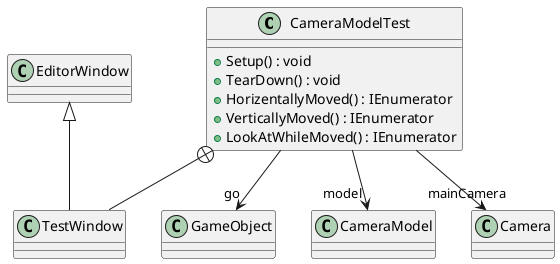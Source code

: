 @startuml
class CameraModelTest {
    + Setup() : void
    + TearDown() : void
    + HorizentallyMoved() : IEnumerator
    + VerticallyMoved() : IEnumerator
    + LookAtWhileMoved() : IEnumerator
}
class TestWindow {
}
CameraModelTest --> "go" GameObject
CameraModelTest --> "model" CameraModel
CameraModelTest --> "mainCamera" Camera
CameraModelTest +-- TestWindow
EditorWindow <|-- TestWindow
@enduml
